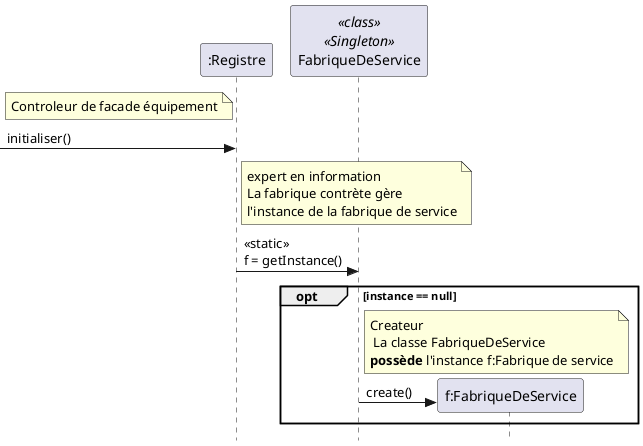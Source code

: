 @startuml
skinparam style strictuml
participant  ":Registre" as R
participant "FabriqueDeService" as F <<class>>\n<<Singleton>> 
participant "f:FabriqueDeService" as f
note left of R: Controleur de facade équipement
-> R: initialiser()
note right of R: expert en information\nLa fabrique contrète gère \nl'instance de la fabrique de service
R -> F: <<static>>\nf = getInstance() 
opt instance == null
note right of F: Createur\n La classe FabriqueDeService \n**possède** l'instance f:Fabrique de service
F -> f**: create()
end

@enduml